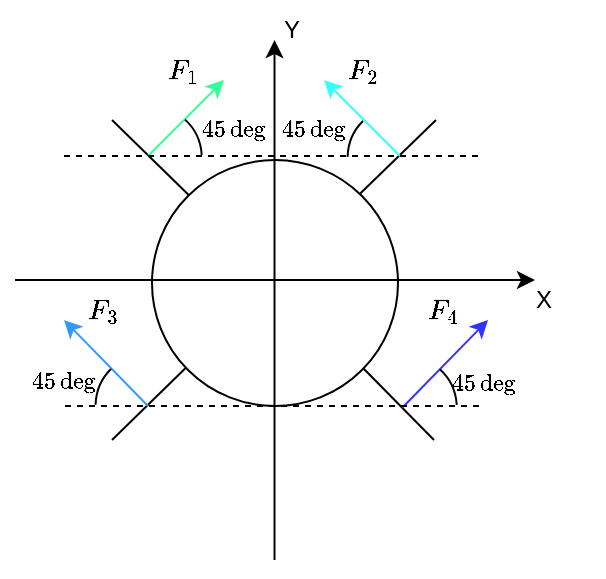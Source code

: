 <mxfile version="24.7.17">
  <diagram name="Page-1" id="QdqIpq5lZw0bNRqP7jLh">
    <mxGraphModel dx="456" dy="263" grid="1" gridSize="10" guides="1" tooltips="1" connect="1" arrows="1" fold="1" page="1" pageScale="1" pageWidth="850" pageHeight="1100" math="1" shadow="0">
      <root>
        <mxCell id="0" />
        <mxCell id="1" parent="0" />
        <mxCell id="gxqUMczXqRLm6aAGVmCo-4" value="" style="endArrow=none;html=1;rounded=0;entryX=0;entryY=0;entryDx=0;entryDy=0;" parent="1" edge="1">
          <mxGeometry width="50" height="50" relative="1" as="geometry">
            <mxPoint x="344" y="330" as="sourcePoint" />
            <mxPoint x="389.645" y="374.645" as="targetPoint" />
          </mxGeometry>
        </mxCell>
        <mxCell id="gxqUMczXqRLm6aAGVmCo-5" value="" style="endArrow=none;html=1;rounded=0;exitX=1;exitY=1;exitDx=0;exitDy=0;" parent="1" edge="1">
          <mxGeometry width="50" height="50" relative="1" as="geometry">
            <mxPoint x="461" y="445.355" as="sourcePoint" />
            <mxPoint x="505" y="490" as="targetPoint" />
          </mxGeometry>
        </mxCell>
        <mxCell id="gxqUMczXqRLm6aAGVmCo-6" value="" style="endArrow=none;html=1;rounded=0;exitX=1;exitY=0;exitDx=0;exitDy=0;" parent="1" edge="1">
          <mxGeometry width="50" height="50" relative="1" as="geometry">
            <mxPoint x="460" y="374.645" as="sourcePoint" />
            <mxPoint x="506" y="330" as="targetPoint" />
          </mxGeometry>
        </mxCell>
        <mxCell id="gxqUMczXqRLm6aAGVmCo-7" value="" style="endArrow=none;html=1;rounded=0;entryX=0;entryY=1;entryDx=0;entryDy=0;" parent="1" edge="1">
          <mxGeometry width="50" height="50" relative="1" as="geometry">
            <mxPoint x="344" y="490" as="sourcePoint" />
            <mxPoint x="389.645" y="445.355" as="targetPoint" />
          </mxGeometry>
        </mxCell>
        <mxCell id="eE-7j2Asvbci8yLhYTcq-2" value="" style="ellipse;whiteSpace=wrap;html=1;aspect=fixed;" vertex="1" parent="1">
          <mxGeometry x="364" y="350" width="123" height="123" as="geometry" />
        </mxCell>
        <mxCell id="eE-7j2Asvbci8yLhYTcq-5" value="" style="endArrow=classic;html=1;rounded=0;strokeColor=#33FF99;" edge="1" parent="1">
          <mxGeometry width="50" height="50" relative="1" as="geometry">
            <mxPoint x="362" y="348" as="sourcePoint" />
            <mxPoint x="400" y="310" as="targetPoint" />
          </mxGeometry>
        </mxCell>
        <mxCell id="eE-7j2Asvbci8yLhYTcq-6" value="" style="endArrow=classic;html=1;rounded=0;strokeColor=#33FFFF;" edge="1" parent="1">
          <mxGeometry width="50" height="50" relative="1" as="geometry">
            <mxPoint x="488.0" y="348" as="sourcePoint" />
            <mxPoint x="450.0" y="310" as="targetPoint" />
          </mxGeometry>
        </mxCell>
        <mxCell id="eE-7j2Asvbci8yLhYTcq-7" value="" style="endArrow=classic;html=1;rounded=0;strokeColor=#3399FF;" edge="1" parent="1">
          <mxGeometry width="50" height="50" relative="1" as="geometry">
            <mxPoint x="362" y="473" as="sourcePoint" />
            <mxPoint x="320.0" y="430" as="targetPoint" />
          </mxGeometry>
        </mxCell>
        <mxCell id="eE-7j2Asvbci8yLhYTcq-8" value="" style="endArrow=classic;html=1;rounded=0;strokeColor=#3333FF;" edge="1" parent="1">
          <mxGeometry width="50" height="50" relative="1" as="geometry">
            <mxPoint x="489" y="474" as="sourcePoint" />
            <mxPoint x="532" y="430" as="targetPoint" />
          </mxGeometry>
        </mxCell>
        <mxCell id="eE-7j2Asvbci8yLhYTcq-14" value="Y" style="text;html=1;align=center;verticalAlign=middle;whiteSpace=wrap;rounded=0;" vertex="1" parent="1">
          <mxGeometry x="404" y="270" width="60" height="30" as="geometry" />
        </mxCell>
        <mxCell id="eE-7j2Asvbci8yLhYTcq-15" value="X" style="text;html=1;align=center;verticalAlign=middle;whiteSpace=wrap;rounded=0;" vertex="1" parent="1">
          <mxGeometry x="530" y="405" width="60" height="30" as="geometry" />
        </mxCell>
        <mxCell id="eE-7j2Asvbci8yLhYTcq-16" value="&lt;div&gt;$$F_1$$&lt;/div&gt;" style="text;html=1;align=center;verticalAlign=middle;whiteSpace=wrap;rounded=0;" vertex="1" parent="1">
          <mxGeometry x="350" y="290" width="60" height="30" as="geometry" />
        </mxCell>
        <mxCell id="eE-7j2Asvbci8yLhYTcq-17" value="&lt;div&gt;$$F_2$$&lt;/div&gt;" style="text;html=1;align=center;verticalAlign=middle;whiteSpace=wrap;rounded=0;" vertex="1" parent="1">
          <mxGeometry x="440" y="290" width="60" height="30" as="geometry" />
        </mxCell>
        <mxCell id="eE-7j2Asvbci8yLhYTcq-18" value="&lt;div&gt;$$F_3$$&lt;/div&gt;" style="text;html=1;align=center;verticalAlign=middle;whiteSpace=wrap;rounded=0;" vertex="1" parent="1">
          <mxGeometry x="310" y="410" width="60" height="30" as="geometry" />
        </mxCell>
        <mxCell id="eE-7j2Asvbci8yLhYTcq-19" value="&lt;div&gt;$$F_4$$&lt;/div&gt;" style="text;html=1;align=center;verticalAlign=middle;whiteSpace=wrap;rounded=0;" vertex="1" parent="1">
          <mxGeometry x="480" y="410" width="60" height="30" as="geometry" />
        </mxCell>
        <mxCell id="eE-7j2Asvbci8yLhYTcq-24" value="" style="endArrow=classic;html=1;rounded=0;" edge="1" parent="1">
          <mxGeometry width="50" height="50" relative="1" as="geometry">
            <mxPoint x="425.26" y="550" as="sourcePoint" />
            <mxPoint x="425.26" y="290" as="targetPoint" />
          </mxGeometry>
        </mxCell>
        <mxCell id="eE-7j2Asvbci8yLhYTcq-25" value="" style="endArrow=classic;html=1;rounded=0;" edge="1" parent="1">
          <mxGeometry width="50" height="50" relative="1" as="geometry">
            <mxPoint x="295.5" y="410" as="sourcePoint" />
            <mxPoint x="555.5" y="410" as="targetPoint" />
          </mxGeometry>
        </mxCell>
        <mxCell id="eE-7j2Asvbci8yLhYTcq-26" value="" style="html=1;labelBackgroundColor=#ffffff;endArrow=none;endFill=0;jettySize=auto;orthogonalLoop=1;strokeWidth=1;dashed=1;fontSize=14;rounded=0;" edge="1" parent="1">
          <mxGeometry width="60" height="60" relative="1" as="geometry">
            <mxPoint x="320" y="348" as="sourcePoint" />
            <mxPoint x="530" y="348" as="targetPoint" />
          </mxGeometry>
        </mxCell>
        <mxCell id="eE-7j2Asvbci8yLhYTcq-27" value="" style="html=1;labelBackgroundColor=#ffffff;endArrow=none;endFill=0;jettySize=auto;orthogonalLoop=1;strokeWidth=1;dashed=1;fontSize=14;rounded=0;" edge="1" parent="1">
          <mxGeometry width="60" height="60" relative="1" as="geometry">
            <mxPoint x="320.5" y="473" as="sourcePoint" />
            <mxPoint x="530.5" y="473" as="targetPoint" />
          </mxGeometry>
        </mxCell>
        <mxCell id="eE-7j2Asvbci8yLhYTcq-30" value="" style="verticalLabelPosition=bottom;verticalAlign=top;html=1;shape=mxgraph.basic.arc;startAngle=0.493;endAngle=0.609;rotation=-135;" vertex="1" parent="1">
          <mxGeometry x="333.49" y="322.04" width="54.28" height="58.73" as="geometry" />
        </mxCell>
        <mxCell id="eE-7j2Asvbci8yLhYTcq-32" value="" style="verticalLabelPosition=bottom;verticalAlign=top;html=1;shape=mxgraph.basic.arc;startAngle=0.493;endAngle=0.609;rotation=313;flipH=0;flipV=1;" vertex="1" parent="1">
          <mxGeometry x="463" y="322.04" width="54.28" height="58.73" as="geometry" />
        </mxCell>
        <mxCell id="eE-7j2Asvbci8yLhYTcq-34" value="" style="verticalLabelPosition=bottom;verticalAlign=top;html=1;shape=mxgraph.basic.arc;startAngle=0.493;endAngle=0.609;rotation=313;flipH=0;flipV=1;" vertex="1" parent="1">
          <mxGeometry x="337" y="446" width="54.28" height="58.73" as="geometry" />
        </mxCell>
        <mxCell id="eE-7j2Asvbci8yLhYTcq-35" value="" style="verticalLabelPosition=bottom;verticalAlign=top;html=1;shape=mxgraph.basic.arc;startAngle=0.493;endAngle=0.609;rotation=-135;" vertex="1" parent="1">
          <mxGeometry x="461" y="447" width="54.28" height="58.73" as="geometry" />
        </mxCell>
        <mxCell id="eE-7j2Asvbci8yLhYTcq-37" value="&lt;div style=&quot;font-size: 13px;&quot;&gt;&lt;font style=&quot;font-size: 10px;&quot;&gt;$$45 \deg$$&lt;/font&gt;&lt;/div&gt;" style="text;html=1;align=center;verticalAlign=middle;whiteSpace=wrap;rounded=0;" vertex="1" parent="1">
          <mxGeometry x="290" y="446" width="60" height="30" as="geometry" />
        </mxCell>
        <mxCell id="eE-7j2Asvbci8yLhYTcq-38" value="&lt;div style=&quot;font-size: 13px;&quot;&gt;&lt;font style=&quot;font-size: 10px;&quot;&gt;$$45 \deg$$&lt;/font&gt;&lt;/div&gt;" style="text;html=1;align=center;verticalAlign=middle;whiteSpace=wrap;rounded=0;" vertex="1" parent="1">
          <mxGeometry x="500" y="447" width="60" height="30" as="geometry" />
        </mxCell>
        <mxCell id="eE-7j2Asvbci8yLhYTcq-39" value="&lt;div style=&quot;font-size: 13px;&quot;&gt;&lt;font style=&quot;font-size: 10px;&quot;&gt;$$45 \deg$$&lt;/font&gt;&lt;/div&gt;" style="text;html=1;align=center;verticalAlign=middle;whiteSpace=wrap;rounded=0;" vertex="1" parent="1">
          <mxGeometry x="415" y="320" width="60" height="30" as="geometry" />
        </mxCell>
        <mxCell id="eE-7j2Asvbci8yLhYTcq-40" value="&lt;div style=&quot;font-size: 13px;&quot;&gt;&lt;font style=&quot;font-size: 10px;&quot;&gt;$$45 \deg$$&lt;/font&gt;&lt;/div&gt;" style="text;html=1;align=center;verticalAlign=middle;whiteSpace=wrap;rounded=0;" vertex="1" parent="1">
          <mxGeometry x="375" y="320" width="60" height="30" as="geometry" />
        </mxCell>
      </root>
    </mxGraphModel>
  </diagram>
</mxfile>
